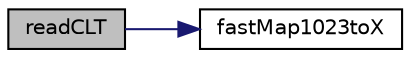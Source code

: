 digraph "readCLT"
{
 // LATEX_PDF_SIZE
  edge [fontname="Helvetica",fontsize="10",labelfontname="Helvetica",labelfontsize="10"];
  node [fontname="Helvetica",fontsize="10",shape=record];
  rankdir="LR";
  Node15 [label="readCLT",height=0.2,width=0.4,color="black", fillcolor="grey75", style="filled", fontcolor="black",tooltip=" "];
  Node15 -> Node16 [color="midnightblue",fontsize="10",style="solid",fontname="Helvetica"];
  Node16 [label="fastMap1023toX",height=0.2,width=0.4,color="black", fillcolor="white", style="filled",URL="$maths_8h.html#a5499f75c411ea2ee0f8080899f440526",tooltip=" "];
}
